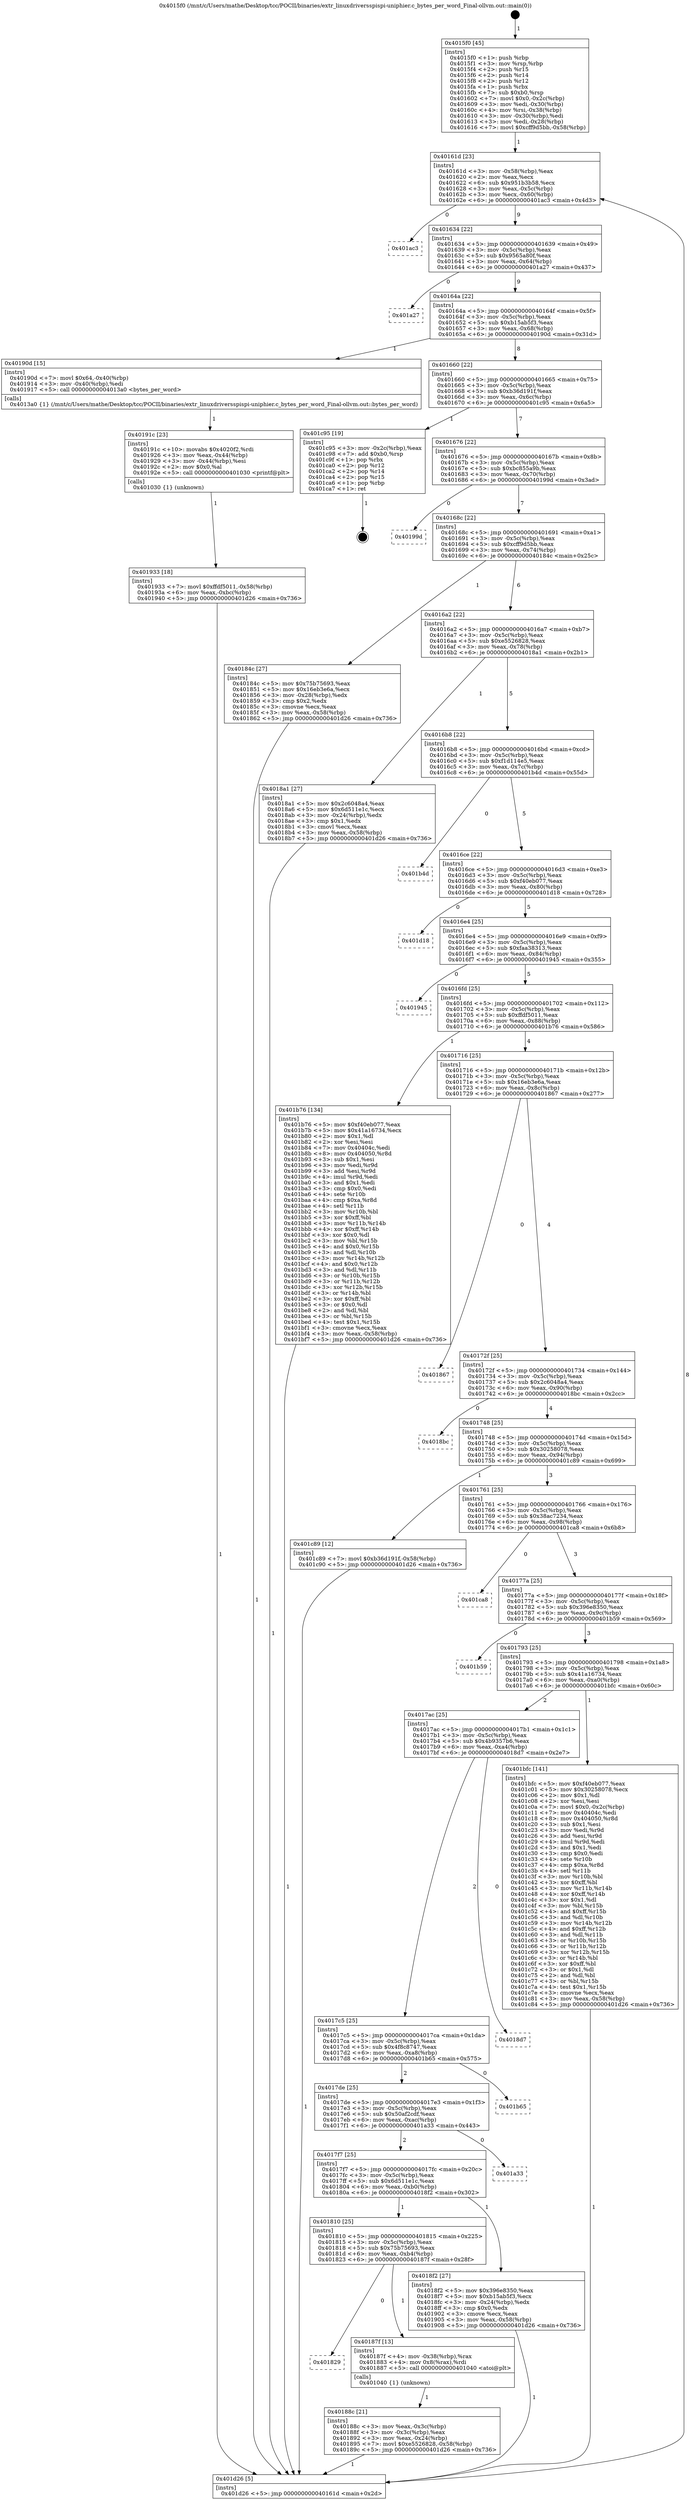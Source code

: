 digraph "0x4015f0" {
  label = "0x4015f0 (/mnt/c/Users/mathe/Desktop/tcc/POCII/binaries/extr_linuxdriversspispi-uniphier.c_bytes_per_word_Final-ollvm.out::main(0))"
  labelloc = "t"
  node[shape=record]

  Entry [label="",width=0.3,height=0.3,shape=circle,fillcolor=black,style=filled]
  "0x40161d" [label="{
     0x40161d [23]\l
     | [instrs]\l
     &nbsp;&nbsp;0x40161d \<+3\>: mov -0x58(%rbp),%eax\l
     &nbsp;&nbsp;0x401620 \<+2\>: mov %eax,%ecx\l
     &nbsp;&nbsp;0x401622 \<+6\>: sub $0x951b3b58,%ecx\l
     &nbsp;&nbsp;0x401628 \<+3\>: mov %eax,-0x5c(%rbp)\l
     &nbsp;&nbsp;0x40162b \<+3\>: mov %ecx,-0x60(%rbp)\l
     &nbsp;&nbsp;0x40162e \<+6\>: je 0000000000401ac3 \<main+0x4d3\>\l
  }"]
  "0x401ac3" [label="{
     0x401ac3\l
  }", style=dashed]
  "0x401634" [label="{
     0x401634 [22]\l
     | [instrs]\l
     &nbsp;&nbsp;0x401634 \<+5\>: jmp 0000000000401639 \<main+0x49\>\l
     &nbsp;&nbsp;0x401639 \<+3\>: mov -0x5c(%rbp),%eax\l
     &nbsp;&nbsp;0x40163c \<+5\>: sub $0x9565a80f,%eax\l
     &nbsp;&nbsp;0x401641 \<+3\>: mov %eax,-0x64(%rbp)\l
     &nbsp;&nbsp;0x401644 \<+6\>: je 0000000000401a27 \<main+0x437\>\l
  }"]
  Exit [label="",width=0.3,height=0.3,shape=circle,fillcolor=black,style=filled,peripheries=2]
  "0x401a27" [label="{
     0x401a27\l
  }", style=dashed]
  "0x40164a" [label="{
     0x40164a [22]\l
     | [instrs]\l
     &nbsp;&nbsp;0x40164a \<+5\>: jmp 000000000040164f \<main+0x5f\>\l
     &nbsp;&nbsp;0x40164f \<+3\>: mov -0x5c(%rbp),%eax\l
     &nbsp;&nbsp;0x401652 \<+5\>: sub $0xb15ab5f3,%eax\l
     &nbsp;&nbsp;0x401657 \<+3\>: mov %eax,-0x68(%rbp)\l
     &nbsp;&nbsp;0x40165a \<+6\>: je 000000000040190d \<main+0x31d\>\l
  }"]
  "0x401933" [label="{
     0x401933 [18]\l
     | [instrs]\l
     &nbsp;&nbsp;0x401933 \<+7\>: movl $0xffdf5011,-0x58(%rbp)\l
     &nbsp;&nbsp;0x40193a \<+6\>: mov %eax,-0xbc(%rbp)\l
     &nbsp;&nbsp;0x401940 \<+5\>: jmp 0000000000401d26 \<main+0x736\>\l
  }"]
  "0x40190d" [label="{
     0x40190d [15]\l
     | [instrs]\l
     &nbsp;&nbsp;0x40190d \<+7\>: movl $0x64,-0x40(%rbp)\l
     &nbsp;&nbsp;0x401914 \<+3\>: mov -0x40(%rbp),%edi\l
     &nbsp;&nbsp;0x401917 \<+5\>: call 00000000004013a0 \<bytes_per_word\>\l
     | [calls]\l
     &nbsp;&nbsp;0x4013a0 \{1\} (/mnt/c/Users/mathe/Desktop/tcc/POCII/binaries/extr_linuxdriversspispi-uniphier.c_bytes_per_word_Final-ollvm.out::bytes_per_word)\l
  }"]
  "0x401660" [label="{
     0x401660 [22]\l
     | [instrs]\l
     &nbsp;&nbsp;0x401660 \<+5\>: jmp 0000000000401665 \<main+0x75\>\l
     &nbsp;&nbsp;0x401665 \<+3\>: mov -0x5c(%rbp),%eax\l
     &nbsp;&nbsp;0x401668 \<+5\>: sub $0xb36d191f,%eax\l
     &nbsp;&nbsp;0x40166d \<+3\>: mov %eax,-0x6c(%rbp)\l
     &nbsp;&nbsp;0x401670 \<+6\>: je 0000000000401c95 \<main+0x6a5\>\l
  }"]
  "0x40191c" [label="{
     0x40191c [23]\l
     | [instrs]\l
     &nbsp;&nbsp;0x40191c \<+10\>: movabs $0x4020f2,%rdi\l
     &nbsp;&nbsp;0x401926 \<+3\>: mov %eax,-0x44(%rbp)\l
     &nbsp;&nbsp;0x401929 \<+3\>: mov -0x44(%rbp),%esi\l
     &nbsp;&nbsp;0x40192c \<+2\>: mov $0x0,%al\l
     &nbsp;&nbsp;0x40192e \<+5\>: call 0000000000401030 \<printf@plt\>\l
     | [calls]\l
     &nbsp;&nbsp;0x401030 \{1\} (unknown)\l
  }"]
  "0x401c95" [label="{
     0x401c95 [19]\l
     | [instrs]\l
     &nbsp;&nbsp;0x401c95 \<+3\>: mov -0x2c(%rbp),%eax\l
     &nbsp;&nbsp;0x401c98 \<+7\>: add $0xb0,%rsp\l
     &nbsp;&nbsp;0x401c9f \<+1\>: pop %rbx\l
     &nbsp;&nbsp;0x401ca0 \<+2\>: pop %r12\l
     &nbsp;&nbsp;0x401ca2 \<+2\>: pop %r14\l
     &nbsp;&nbsp;0x401ca4 \<+2\>: pop %r15\l
     &nbsp;&nbsp;0x401ca6 \<+1\>: pop %rbp\l
     &nbsp;&nbsp;0x401ca7 \<+1\>: ret\l
  }"]
  "0x401676" [label="{
     0x401676 [22]\l
     | [instrs]\l
     &nbsp;&nbsp;0x401676 \<+5\>: jmp 000000000040167b \<main+0x8b\>\l
     &nbsp;&nbsp;0x40167b \<+3\>: mov -0x5c(%rbp),%eax\l
     &nbsp;&nbsp;0x40167e \<+5\>: sub $0xbc855a9b,%eax\l
     &nbsp;&nbsp;0x401683 \<+3\>: mov %eax,-0x70(%rbp)\l
     &nbsp;&nbsp;0x401686 \<+6\>: je 000000000040199d \<main+0x3ad\>\l
  }"]
  "0x40188c" [label="{
     0x40188c [21]\l
     | [instrs]\l
     &nbsp;&nbsp;0x40188c \<+3\>: mov %eax,-0x3c(%rbp)\l
     &nbsp;&nbsp;0x40188f \<+3\>: mov -0x3c(%rbp),%eax\l
     &nbsp;&nbsp;0x401892 \<+3\>: mov %eax,-0x24(%rbp)\l
     &nbsp;&nbsp;0x401895 \<+7\>: movl $0xe5526828,-0x58(%rbp)\l
     &nbsp;&nbsp;0x40189c \<+5\>: jmp 0000000000401d26 \<main+0x736\>\l
  }"]
  "0x40199d" [label="{
     0x40199d\l
  }", style=dashed]
  "0x40168c" [label="{
     0x40168c [22]\l
     | [instrs]\l
     &nbsp;&nbsp;0x40168c \<+5\>: jmp 0000000000401691 \<main+0xa1\>\l
     &nbsp;&nbsp;0x401691 \<+3\>: mov -0x5c(%rbp),%eax\l
     &nbsp;&nbsp;0x401694 \<+5\>: sub $0xcff9d5bb,%eax\l
     &nbsp;&nbsp;0x401699 \<+3\>: mov %eax,-0x74(%rbp)\l
     &nbsp;&nbsp;0x40169c \<+6\>: je 000000000040184c \<main+0x25c\>\l
  }"]
  "0x401829" [label="{
     0x401829\l
  }", style=dashed]
  "0x40184c" [label="{
     0x40184c [27]\l
     | [instrs]\l
     &nbsp;&nbsp;0x40184c \<+5\>: mov $0x75b75693,%eax\l
     &nbsp;&nbsp;0x401851 \<+5\>: mov $0x16eb3e6a,%ecx\l
     &nbsp;&nbsp;0x401856 \<+3\>: mov -0x28(%rbp),%edx\l
     &nbsp;&nbsp;0x401859 \<+3\>: cmp $0x2,%edx\l
     &nbsp;&nbsp;0x40185c \<+3\>: cmovne %ecx,%eax\l
     &nbsp;&nbsp;0x40185f \<+3\>: mov %eax,-0x58(%rbp)\l
     &nbsp;&nbsp;0x401862 \<+5\>: jmp 0000000000401d26 \<main+0x736\>\l
  }"]
  "0x4016a2" [label="{
     0x4016a2 [22]\l
     | [instrs]\l
     &nbsp;&nbsp;0x4016a2 \<+5\>: jmp 00000000004016a7 \<main+0xb7\>\l
     &nbsp;&nbsp;0x4016a7 \<+3\>: mov -0x5c(%rbp),%eax\l
     &nbsp;&nbsp;0x4016aa \<+5\>: sub $0xe5526828,%eax\l
     &nbsp;&nbsp;0x4016af \<+3\>: mov %eax,-0x78(%rbp)\l
     &nbsp;&nbsp;0x4016b2 \<+6\>: je 00000000004018a1 \<main+0x2b1\>\l
  }"]
  "0x401d26" [label="{
     0x401d26 [5]\l
     | [instrs]\l
     &nbsp;&nbsp;0x401d26 \<+5\>: jmp 000000000040161d \<main+0x2d\>\l
  }"]
  "0x4015f0" [label="{
     0x4015f0 [45]\l
     | [instrs]\l
     &nbsp;&nbsp;0x4015f0 \<+1\>: push %rbp\l
     &nbsp;&nbsp;0x4015f1 \<+3\>: mov %rsp,%rbp\l
     &nbsp;&nbsp;0x4015f4 \<+2\>: push %r15\l
     &nbsp;&nbsp;0x4015f6 \<+2\>: push %r14\l
     &nbsp;&nbsp;0x4015f8 \<+2\>: push %r12\l
     &nbsp;&nbsp;0x4015fa \<+1\>: push %rbx\l
     &nbsp;&nbsp;0x4015fb \<+7\>: sub $0xb0,%rsp\l
     &nbsp;&nbsp;0x401602 \<+7\>: movl $0x0,-0x2c(%rbp)\l
     &nbsp;&nbsp;0x401609 \<+3\>: mov %edi,-0x30(%rbp)\l
     &nbsp;&nbsp;0x40160c \<+4\>: mov %rsi,-0x38(%rbp)\l
     &nbsp;&nbsp;0x401610 \<+3\>: mov -0x30(%rbp),%edi\l
     &nbsp;&nbsp;0x401613 \<+3\>: mov %edi,-0x28(%rbp)\l
     &nbsp;&nbsp;0x401616 \<+7\>: movl $0xcff9d5bb,-0x58(%rbp)\l
  }"]
  "0x40187f" [label="{
     0x40187f [13]\l
     | [instrs]\l
     &nbsp;&nbsp;0x40187f \<+4\>: mov -0x38(%rbp),%rax\l
     &nbsp;&nbsp;0x401883 \<+4\>: mov 0x8(%rax),%rdi\l
     &nbsp;&nbsp;0x401887 \<+5\>: call 0000000000401040 \<atoi@plt\>\l
     | [calls]\l
     &nbsp;&nbsp;0x401040 \{1\} (unknown)\l
  }"]
  "0x4018a1" [label="{
     0x4018a1 [27]\l
     | [instrs]\l
     &nbsp;&nbsp;0x4018a1 \<+5\>: mov $0x2c6048a4,%eax\l
     &nbsp;&nbsp;0x4018a6 \<+5\>: mov $0x6d511e1c,%ecx\l
     &nbsp;&nbsp;0x4018ab \<+3\>: mov -0x24(%rbp),%edx\l
     &nbsp;&nbsp;0x4018ae \<+3\>: cmp $0x1,%edx\l
     &nbsp;&nbsp;0x4018b1 \<+3\>: cmovl %ecx,%eax\l
     &nbsp;&nbsp;0x4018b4 \<+3\>: mov %eax,-0x58(%rbp)\l
     &nbsp;&nbsp;0x4018b7 \<+5\>: jmp 0000000000401d26 \<main+0x736\>\l
  }"]
  "0x4016b8" [label="{
     0x4016b8 [22]\l
     | [instrs]\l
     &nbsp;&nbsp;0x4016b8 \<+5\>: jmp 00000000004016bd \<main+0xcd\>\l
     &nbsp;&nbsp;0x4016bd \<+3\>: mov -0x5c(%rbp),%eax\l
     &nbsp;&nbsp;0x4016c0 \<+5\>: sub $0xf1d114e5,%eax\l
     &nbsp;&nbsp;0x4016c5 \<+3\>: mov %eax,-0x7c(%rbp)\l
     &nbsp;&nbsp;0x4016c8 \<+6\>: je 0000000000401b4d \<main+0x55d\>\l
  }"]
  "0x401810" [label="{
     0x401810 [25]\l
     | [instrs]\l
     &nbsp;&nbsp;0x401810 \<+5\>: jmp 0000000000401815 \<main+0x225\>\l
     &nbsp;&nbsp;0x401815 \<+3\>: mov -0x5c(%rbp),%eax\l
     &nbsp;&nbsp;0x401818 \<+5\>: sub $0x75b75693,%eax\l
     &nbsp;&nbsp;0x40181d \<+6\>: mov %eax,-0xb4(%rbp)\l
     &nbsp;&nbsp;0x401823 \<+6\>: je 000000000040187f \<main+0x28f\>\l
  }"]
  "0x401b4d" [label="{
     0x401b4d\l
  }", style=dashed]
  "0x4016ce" [label="{
     0x4016ce [22]\l
     | [instrs]\l
     &nbsp;&nbsp;0x4016ce \<+5\>: jmp 00000000004016d3 \<main+0xe3\>\l
     &nbsp;&nbsp;0x4016d3 \<+3\>: mov -0x5c(%rbp),%eax\l
     &nbsp;&nbsp;0x4016d6 \<+5\>: sub $0xf40eb077,%eax\l
     &nbsp;&nbsp;0x4016db \<+3\>: mov %eax,-0x80(%rbp)\l
     &nbsp;&nbsp;0x4016de \<+6\>: je 0000000000401d18 \<main+0x728\>\l
  }"]
  "0x4018f2" [label="{
     0x4018f2 [27]\l
     | [instrs]\l
     &nbsp;&nbsp;0x4018f2 \<+5\>: mov $0x396e8350,%eax\l
     &nbsp;&nbsp;0x4018f7 \<+5\>: mov $0xb15ab5f3,%ecx\l
     &nbsp;&nbsp;0x4018fc \<+3\>: mov -0x24(%rbp),%edx\l
     &nbsp;&nbsp;0x4018ff \<+3\>: cmp $0x0,%edx\l
     &nbsp;&nbsp;0x401902 \<+3\>: cmove %ecx,%eax\l
     &nbsp;&nbsp;0x401905 \<+3\>: mov %eax,-0x58(%rbp)\l
     &nbsp;&nbsp;0x401908 \<+5\>: jmp 0000000000401d26 \<main+0x736\>\l
  }"]
  "0x401d18" [label="{
     0x401d18\l
  }", style=dashed]
  "0x4016e4" [label="{
     0x4016e4 [25]\l
     | [instrs]\l
     &nbsp;&nbsp;0x4016e4 \<+5\>: jmp 00000000004016e9 \<main+0xf9\>\l
     &nbsp;&nbsp;0x4016e9 \<+3\>: mov -0x5c(%rbp),%eax\l
     &nbsp;&nbsp;0x4016ec \<+5\>: sub $0xfaa38313,%eax\l
     &nbsp;&nbsp;0x4016f1 \<+6\>: mov %eax,-0x84(%rbp)\l
     &nbsp;&nbsp;0x4016f7 \<+6\>: je 0000000000401945 \<main+0x355\>\l
  }"]
  "0x4017f7" [label="{
     0x4017f7 [25]\l
     | [instrs]\l
     &nbsp;&nbsp;0x4017f7 \<+5\>: jmp 00000000004017fc \<main+0x20c\>\l
     &nbsp;&nbsp;0x4017fc \<+3\>: mov -0x5c(%rbp),%eax\l
     &nbsp;&nbsp;0x4017ff \<+5\>: sub $0x6d511e1c,%eax\l
     &nbsp;&nbsp;0x401804 \<+6\>: mov %eax,-0xb0(%rbp)\l
     &nbsp;&nbsp;0x40180a \<+6\>: je 00000000004018f2 \<main+0x302\>\l
  }"]
  "0x401945" [label="{
     0x401945\l
  }", style=dashed]
  "0x4016fd" [label="{
     0x4016fd [25]\l
     | [instrs]\l
     &nbsp;&nbsp;0x4016fd \<+5\>: jmp 0000000000401702 \<main+0x112\>\l
     &nbsp;&nbsp;0x401702 \<+3\>: mov -0x5c(%rbp),%eax\l
     &nbsp;&nbsp;0x401705 \<+5\>: sub $0xffdf5011,%eax\l
     &nbsp;&nbsp;0x40170a \<+6\>: mov %eax,-0x88(%rbp)\l
     &nbsp;&nbsp;0x401710 \<+6\>: je 0000000000401b76 \<main+0x586\>\l
  }"]
  "0x401a33" [label="{
     0x401a33\l
  }", style=dashed]
  "0x401b76" [label="{
     0x401b76 [134]\l
     | [instrs]\l
     &nbsp;&nbsp;0x401b76 \<+5\>: mov $0xf40eb077,%eax\l
     &nbsp;&nbsp;0x401b7b \<+5\>: mov $0x41a16734,%ecx\l
     &nbsp;&nbsp;0x401b80 \<+2\>: mov $0x1,%dl\l
     &nbsp;&nbsp;0x401b82 \<+2\>: xor %esi,%esi\l
     &nbsp;&nbsp;0x401b84 \<+7\>: mov 0x40404c,%edi\l
     &nbsp;&nbsp;0x401b8b \<+8\>: mov 0x404050,%r8d\l
     &nbsp;&nbsp;0x401b93 \<+3\>: sub $0x1,%esi\l
     &nbsp;&nbsp;0x401b96 \<+3\>: mov %edi,%r9d\l
     &nbsp;&nbsp;0x401b99 \<+3\>: add %esi,%r9d\l
     &nbsp;&nbsp;0x401b9c \<+4\>: imul %r9d,%edi\l
     &nbsp;&nbsp;0x401ba0 \<+3\>: and $0x1,%edi\l
     &nbsp;&nbsp;0x401ba3 \<+3\>: cmp $0x0,%edi\l
     &nbsp;&nbsp;0x401ba6 \<+4\>: sete %r10b\l
     &nbsp;&nbsp;0x401baa \<+4\>: cmp $0xa,%r8d\l
     &nbsp;&nbsp;0x401bae \<+4\>: setl %r11b\l
     &nbsp;&nbsp;0x401bb2 \<+3\>: mov %r10b,%bl\l
     &nbsp;&nbsp;0x401bb5 \<+3\>: xor $0xff,%bl\l
     &nbsp;&nbsp;0x401bb8 \<+3\>: mov %r11b,%r14b\l
     &nbsp;&nbsp;0x401bbb \<+4\>: xor $0xff,%r14b\l
     &nbsp;&nbsp;0x401bbf \<+3\>: xor $0x0,%dl\l
     &nbsp;&nbsp;0x401bc2 \<+3\>: mov %bl,%r15b\l
     &nbsp;&nbsp;0x401bc5 \<+4\>: and $0x0,%r15b\l
     &nbsp;&nbsp;0x401bc9 \<+3\>: and %dl,%r10b\l
     &nbsp;&nbsp;0x401bcc \<+3\>: mov %r14b,%r12b\l
     &nbsp;&nbsp;0x401bcf \<+4\>: and $0x0,%r12b\l
     &nbsp;&nbsp;0x401bd3 \<+3\>: and %dl,%r11b\l
     &nbsp;&nbsp;0x401bd6 \<+3\>: or %r10b,%r15b\l
     &nbsp;&nbsp;0x401bd9 \<+3\>: or %r11b,%r12b\l
     &nbsp;&nbsp;0x401bdc \<+3\>: xor %r12b,%r15b\l
     &nbsp;&nbsp;0x401bdf \<+3\>: or %r14b,%bl\l
     &nbsp;&nbsp;0x401be2 \<+3\>: xor $0xff,%bl\l
     &nbsp;&nbsp;0x401be5 \<+3\>: or $0x0,%dl\l
     &nbsp;&nbsp;0x401be8 \<+2\>: and %dl,%bl\l
     &nbsp;&nbsp;0x401bea \<+3\>: or %bl,%r15b\l
     &nbsp;&nbsp;0x401bed \<+4\>: test $0x1,%r15b\l
     &nbsp;&nbsp;0x401bf1 \<+3\>: cmovne %ecx,%eax\l
     &nbsp;&nbsp;0x401bf4 \<+3\>: mov %eax,-0x58(%rbp)\l
     &nbsp;&nbsp;0x401bf7 \<+5\>: jmp 0000000000401d26 \<main+0x736\>\l
  }"]
  "0x401716" [label="{
     0x401716 [25]\l
     | [instrs]\l
     &nbsp;&nbsp;0x401716 \<+5\>: jmp 000000000040171b \<main+0x12b\>\l
     &nbsp;&nbsp;0x40171b \<+3\>: mov -0x5c(%rbp),%eax\l
     &nbsp;&nbsp;0x40171e \<+5\>: sub $0x16eb3e6a,%eax\l
     &nbsp;&nbsp;0x401723 \<+6\>: mov %eax,-0x8c(%rbp)\l
     &nbsp;&nbsp;0x401729 \<+6\>: je 0000000000401867 \<main+0x277\>\l
  }"]
  "0x4017de" [label="{
     0x4017de [25]\l
     | [instrs]\l
     &nbsp;&nbsp;0x4017de \<+5\>: jmp 00000000004017e3 \<main+0x1f3\>\l
     &nbsp;&nbsp;0x4017e3 \<+3\>: mov -0x5c(%rbp),%eax\l
     &nbsp;&nbsp;0x4017e6 \<+5\>: sub $0x50af2cdf,%eax\l
     &nbsp;&nbsp;0x4017eb \<+6\>: mov %eax,-0xac(%rbp)\l
     &nbsp;&nbsp;0x4017f1 \<+6\>: je 0000000000401a33 \<main+0x443\>\l
  }"]
  "0x401867" [label="{
     0x401867\l
  }", style=dashed]
  "0x40172f" [label="{
     0x40172f [25]\l
     | [instrs]\l
     &nbsp;&nbsp;0x40172f \<+5\>: jmp 0000000000401734 \<main+0x144\>\l
     &nbsp;&nbsp;0x401734 \<+3\>: mov -0x5c(%rbp),%eax\l
     &nbsp;&nbsp;0x401737 \<+5\>: sub $0x2c6048a4,%eax\l
     &nbsp;&nbsp;0x40173c \<+6\>: mov %eax,-0x90(%rbp)\l
     &nbsp;&nbsp;0x401742 \<+6\>: je 00000000004018bc \<main+0x2cc\>\l
  }"]
  "0x401b65" [label="{
     0x401b65\l
  }", style=dashed]
  "0x4018bc" [label="{
     0x4018bc\l
  }", style=dashed]
  "0x401748" [label="{
     0x401748 [25]\l
     | [instrs]\l
     &nbsp;&nbsp;0x401748 \<+5\>: jmp 000000000040174d \<main+0x15d\>\l
     &nbsp;&nbsp;0x40174d \<+3\>: mov -0x5c(%rbp),%eax\l
     &nbsp;&nbsp;0x401750 \<+5\>: sub $0x30258078,%eax\l
     &nbsp;&nbsp;0x401755 \<+6\>: mov %eax,-0x94(%rbp)\l
     &nbsp;&nbsp;0x40175b \<+6\>: je 0000000000401c89 \<main+0x699\>\l
  }"]
  "0x4017c5" [label="{
     0x4017c5 [25]\l
     | [instrs]\l
     &nbsp;&nbsp;0x4017c5 \<+5\>: jmp 00000000004017ca \<main+0x1da\>\l
     &nbsp;&nbsp;0x4017ca \<+3\>: mov -0x5c(%rbp),%eax\l
     &nbsp;&nbsp;0x4017cd \<+5\>: sub $0x4f8c8747,%eax\l
     &nbsp;&nbsp;0x4017d2 \<+6\>: mov %eax,-0xa8(%rbp)\l
     &nbsp;&nbsp;0x4017d8 \<+6\>: je 0000000000401b65 \<main+0x575\>\l
  }"]
  "0x401c89" [label="{
     0x401c89 [12]\l
     | [instrs]\l
     &nbsp;&nbsp;0x401c89 \<+7\>: movl $0xb36d191f,-0x58(%rbp)\l
     &nbsp;&nbsp;0x401c90 \<+5\>: jmp 0000000000401d26 \<main+0x736\>\l
  }"]
  "0x401761" [label="{
     0x401761 [25]\l
     | [instrs]\l
     &nbsp;&nbsp;0x401761 \<+5\>: jmp 0000000000401766 \<main+0x176\>\l
     &nbsp;&nbsp;0x401766 \<+3\>: mov -0x5c(%rbp),%eax\l
     &nbsp;&nbsp;0x401769 \<+5\>: sub $0x38ac7234,%eax\l
     &nbsp;&nbsp;0x40176e \<+6\>: mov %eax,-0x98(%rbp)\l
     &nbsp;&nbsp;0x401774 \<+6\>: je 0000000000401ca8 \<main+0x6b8\>\l
  }"]
  "0x4018d7" [label="{
     0x4018d7\l
  }", style=dashed]
  "0x401ca8" [label="{
     0x401ca8\l
  }", style=dashed]
  "0x40177a" [label="{
     0x40177a [25]\l
     | [instrs]\l
     &nbsp;&nbsp;0x40177a \<+5\>: jmp 000000000040177f \<main+0x18f\>\l
     &nbsp;&nbsp;0x40177f \<+3\>: mov -0x5c(%rbp),%eax\l
     &nbsp;&nbsp;0x401782 \<+5\>: sub $0x396e8350,%eax\l
     &nbsp;&nbsp;0x401787 \<+6\>: mov %eax,-0x9c(%rbp)\l
     &nbsp;&nbsp;0x40178d \<+6\>: je 0000000000401b59 \<main+0x569\>\l
  }"]
  "0x4017ac" [label="{
     0x4017ac [25]\l
     | [instrs]\l
     &nbsp;&nbsp;0x4017ac \<+5\>: jmp 00000000004017b1 \<main+0x1c1\>\l
     &nbsp;&nbsp;0x4017b1 \<+3\>: mov -0x5c(%rbp),%eax\l
     &nbsp;&nbsp;0x4017b4 \<+5\>: sub $0x4b9357b6,%eax\l
     &nbsp;&nbsp;0x4017b9 \<+6\>: mov %eax,-0xa4(%rbp)\l
     &nbsp;&nbsp;0x4017bf \<+6\>: je 00000000004018d7 \<main+0x2e7\>\l
  }"]
  "0x401b59" [label="{
     0x401b59\l
  }", style=dashed]
  "0x401793" [label="{
     0x401793 [25]\l
     | [instrs]\l
     &nbsp;&nbsp;0x401793 \<+5\>: jmp 0000000000401798 \<main+0x1a8\>\l
     &nbsp;&nbsp;0x401798 \<+3\>: mov -0x5c(%rbp),%eax\l
     &nbsp;&nbsp;0x40179b \<+5\>: sub $0x41a16734,%eax\l
     &nbsp;&nbsp;0x4017a0 \<+6\>: mov %eax,-0xa0(%rbp)\l
     &nbsp;&nbsp;0x4017a6 \<+6\>: je 0000000000401bfc \<main+0x60c\>\l
  }"]
  "0x401bfc" [label="{
     0x401bfc [141]\l
     | [instrs]\l
     &nbsp;&nbsp;0x401bfc \<+5\>: mov $0xf40eb077,%eax\l
     &nbsp;&nbsp;0x401c01 \<+5\>: mov $0x30258078,%ecx\l
     &nbsp;&nbsp;0x401c06 \<+2\>: mov $0x1,%dl\l
     &nbsp;&nbsp;0x401c08 \<+2\>: xor %esi,%esi\l
     &nbsp;&nbsp;0x401c0a \<+7\>: movl $0x0,-0x2c(%rbp)\l
     &nbsp;&nbsp;0x401c11 \<+7\>: mov 0x40404c,%edi\l
     &nbsp;&nbsp;0x401c18 \<+8\>: mov 0x404050,%r8d\l
     &nbsp;&nbsp;0x401c20 \<+3\>: sub $0x1,%esi\l
     &nbsp;&nbsp;0x401c23 \<+3\>: mov %edi,%r9d\l
     &nbsp;&nbsp;0x401c26 \<+3\>: add %esi,%r9d\l
     &nbsp;&nbsp;0x401c29 \<+4\>: imul %r9d,%edi\l
     &nbsp;&nbsp;0x401c2d \<+3\>: and $0x1,%edi\l
     &nbsp;&nbsp;0x401c30 \<+3\>: cmp $0x0,%edi\l
     &nbsp;&nbsp;0x401c33 \<+4\>: sete %r10b\l
     &nbsp;&nbsp;0x401c37 \<+4\>: cmp $0xa,%r8d\l
     &nbsp;&nbsp;0x401c3b \<+4\>: setl %r11b\l
     &nbsp;&nbsp;0x401c3f \<+3\>: mov %r10b,%bl\l
     &nbsp;&nbsp;0x401c42 \<+3\>: xor $0xff,%bl\l
     &nbsp;&nbsp;0x401c45 \<+3\>: mov %r11b,%r14b\l
     &nbsp;&nbsp;0x401c48 \<+4\>: xor $0xff,%r14b\l
     &nbsp;&nbsp;0x401c4c \<+3\>: xor $0x1,%dl\l
     &nbsp;&nbsp;0x401c4f \<+3\>: mov %bl,%r15b\l
     &nbsp;&nbsp;0x401c52 \<+4\>: and $0xff,%r15b\l
     &nbsp;&nbsp;0x401c56 \<+3\>: and %dl,%r10b\l
     &nbsp;&nbsp;0x401c59 \<+3\>: mov %r14b,%r12b\l
     &nbsp;&nbsp;0x401c5c \<+4\>: and $0xff,%r12b\l
     &nbsp;&nbsp;0x401c60 \<+3\>: and %dl,%r11b\l
     &nbsp;&nbsp;0x401c63 \<+3\>: or %r10b,%r15b\l
     &nbsp;&nbsp;0x401c66 \<+3\>: or %r11b,%r12b\l
     &nbsp;&nbsp;0x401c69 \<+3\>: xor %r12b,%r15b\l
     &nbsp;&nbsp;0x401c6c \<+3\>: or %r14b,%bl\l
     &nbsp;&nbsp;0x401c6f \<+3\>: xor $0xff,%bl\l
     &nbsp;&nbsp;0x401c72 \<+3\>: or $0x1,%dl\l
     &nbsp;&nbsp;0x401c75 \<+2\>: and %dl,%bl\l
     &nbsp;&nbsp;0x401c77 \<+3\>: or %bl,%r15b\l
     &nbsp;&nbsp;0x401c7a \<+4\>: test $0x1,%r15b\l
     &nbsp;&nbsp;0x401c7e \<+3\>: cmovne %ecx,%eax\l
     &nbsp;&nbsp;0x401c81 \<+3\>: mov %eax,-0x58(%rbp)\l
     &nbsp;&nbsp;0x401c84 \<+5\>: jmp 0000000000401d26 \<main+0x736\>\l
  }"]
  Entry -> "0x4015f0" [label=" 1"]
  "0x40161d" -> "0x401ac3" [label=" 0"]
  "0x40161d" -> "0x401634" [label=" 9"]
  "0x401c95" -> Exit [label=" 1"]
  "0x401634" -> "0x401a27" [label=" 0"]
  "0x401634" -> "0x40164a" [label=" 9"]
  "0x401c89" -> "0x401d26" [label=" 1"]
  "0x40164a" -> "0x40190d" [label=" 1"]
  "0x40164a" -> "0x401660" [label=" 8"]
  "0x401bfc" -> "0x401d26" [label=" 1"]
  "0x401660" -> "0x401c95" [label=" 1"]
  "0x401660" -> "0x401676" [label=" 7"]
  "0x401b76" -> "0x401d26" [label=" 1"]
  "0x401676" -> "0x40199d" [label=" 0"]
  "0x401676" -> "0x40168c" [label=" 7"]
  "0x401933" -> "0x401d26" [label=" 1"]
  "0x40168c" -> "0x40184c" [label=" 1"]
  "0x40168c" -> "0x4016a2" [label=" 6"]
  "0x40184c" -> "0x401d26" [label=" 1"]
  "0x4015f0" -> "0x40161d" [label=" 1"]
  "0x401d26" -> "0x40161d" [label=" 8"]
  "0x40191c" -> "0x401933" [label=" 1"]
  "0x4016a2" -> "0x4018a1" [label=" 1"]
  "0x4016a2" -> "0x4016b8" [label=" 5"]
  "0x40190d" -> "0x40191c" [label=" 1"]
  "0x4016b8" -> "0x401b4d" [label=" 0"]
  "0x4016b8" -> "0x4016ce" [label=" 5"]
  "0x4018a1" -> "0x401d26" [label=" 1"]
  "0x4016ce" -> "0x401d18" [label=" 0"]
  "0x4016ce" -> "0x4016e4" [label=" 5"]
  "0x40188c" -> "0x401d26" [label=" 1"]
  "0x4016e4" -> "0x401945" [label=" 0"]
  "0x4016e4" -> "0x4016fd" [label=" 5"]
  "0x401810" -> "0x401829" [label=" 0"]
  "0x4016fd" -> "0x401b76" [label=" 1"]
  "0x4016fd" -> "0x401716" [label=" 4"]
  "0x401810" -> "0x40187f" [label=" 1"]
  "0x401716" -> "0x401867" [label=" 0"]
  "0x401716" -> "0x40172f" [label=" 4"]
  "0x4017f7" -> "0x401810" [label=" 1"]
  "0x40172f" -> "0x4018bc" [label=" 0"]
  "0x40172f" -> "0x401748" [label=" 4"]
  "0x4017f7" -> "0x4018f2" [label=" 1"]
  "0x401748" -> "0x401c89" [label=" 1"]
  "0x401748" -> "0x401761" [label=" 3"]
  "0x4017de" -> "0x4017f7" [label=" 2"]
  "0x401761" -> "0x401ca8" [label=" 0"]
  "0x401761" -> "0x40177a" [label=" 3"]
  "0x4017de" -> "0x401a33" [label=" 0"]
  "0x40177a" -> "0x401b59" [label=" 0"]
  "0x40177a" -> "0x401793" [label=" 3"]
  "0x4017c5" -> "0x4017de" [label=" 2"]
  "0x401793" -> "0x401bfc" [label=" 1"]
  "0x401793" -> "0x4017ac" [label=" 2"]
  "0x4018f2" -> "0x401d26" [label=" 1"]
  "0x4017ac" -> "0x4018d7" [label=" 0"]
  "0x4017ac" -> "0x4017c5" [label=" 2"]
  "0x40187f" -> "0x40188c" [label=" 1"]
  "0x4017c5" -> "0x401b65" [label=" 0"]
}
